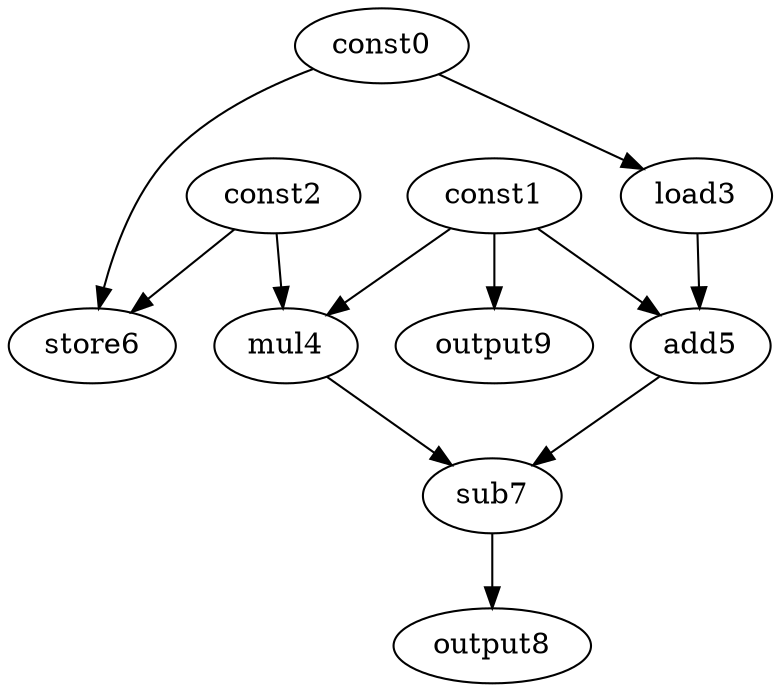 digraph G { 
const0[opcode=const]; 
const1[opcode=const]; 
const2[opcode=const]; 
load3[opcode=load]; 
mul4[opcode=mul]; 
add5[opcode=add]; 
store6[opcode=store]; 
sub7[opcode=sub]; 
output8[opcode=output]; 
output9[opcode=output]; 
const0->load3[operand=0];
const1->mul4[operand=0];
const2->mul4[operand=1];
const0->store6[operand=0];
const2->store6[operand=1];
const1->output9[operand=0];
const1->add5[operand=0];
load3->add5[operand=1];
mul4->sub7[operand=0];
add5->sub7[operand=1];
sub7->output8[operand=0];
}
